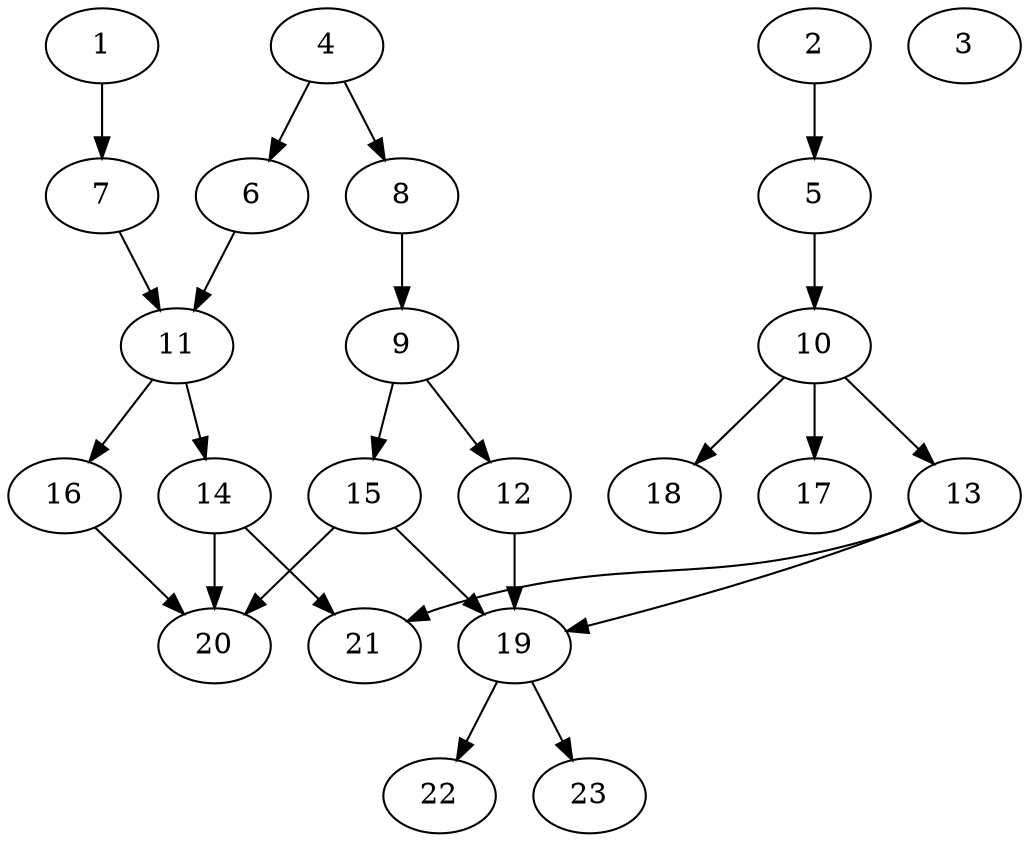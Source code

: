 // DAG (tier=2-normal, mode=compute, n=23, ccr=0.369, fat=0.538, density=0.402, regular=0.556, jump=0.112, mindata=524288, maxdata=8388608)
// DAG automatically generated by daggen at Sun Aug 24 16:33:33 2025
// /home/ermia/Project/Environments/daggen/bin/daggen --dot --ccr 0.369 --fat 0.538 --regular 0.556 --density 0.402 --jump 0.112 --mindata 524288 --maxdata 8388608 -n 23 
digraph G {
  1 [size="231616232997858144", alpha="0.05", expect_size="115808116498929072"]
  1 -> 7 [size ="249162629120000"]
  2 [size="68527223951323656", alpha="0.14", expect_size="34263611975661828"]
  2 -> 5 [size ="166788016898048"]
  3 [size="87713980575127699456", alpha="0.17", expect_size="43856990287563849728"]
  4 [size="1808472653461314", alpha="0.05", expect_size="904236326730657"]
  4 -> 6 [size ="39355624194048"]
  4 -> 8 [size ="39355624194048"]
  5 [size="75255782236286353408", alpha="0.12", expect_size="37627891118143176704"]
  5 -> 10 [size ="142599029522432"]
  6 [size="8667444772129950", alpha="0.03", expect_size="4333722386064975"]
  6 -> 11 [size ="5530978353152"]
  7 [size="65323840412779020288", alpha="0.14", expect_size="32661920206389510144"]
  7 -> 11 [size ="129759090573312"]
  8 [size="614102982012366336", alpha="0.06", expect_size="307051491006183168"]
  8 -> 9 [size ="249986231042048"]
  9 [size="18503770073625228", alpha="0.12", expect_size="9251885036812614"]
  9 -> 12 [size ="8338351849472"]
  9 -> 15 [size ="8338351849472"]
  10 [size="403114373662644371456", alpha="0.07", expect_size="201557186831322185728"]
  10 -> 13 [size ="436558226259968"]
  10 -> 17 [size ="436558226259968"]
  10 -> 18 [size ="436558226259968"]
  11 [size="100211833364539244544", alpha="0.15", expect_size="50105916682269622272"]
  11 -> 14 [size ="172598092627968"]
  11 -> 16 [size ="172598092627968"]
  12 [size="8926309828198400", alpha="0.01", expect_size="4463154914099200"]
  12 -> 19 [size ="219902325555200"]
  13 [size="80845414023582800", alpha="0.11", expect_size="40422707011791400"]
  13 -> 19 [size ="172521999564800"]
  13 -> 21 [size ="172521999564800"]
  14 [size="153781139931169554432", alpha="0.01", expect_size="76890569965584777216"]
  14 -> 20 [size ="229628278996992"]
  14 -> 21 [size ="229628278996992"]
  15 [size="7655511999114823", alpha="0.08", expect_size="3827755999557411"]
  15 -> 19 [size ="326213637767168"]
  15 -> 20 [size ="326213637767168"]
  16 [size="239684628872273", alpha="0.04", expect_size="119842314436136"]
  16 -> 20 [size ="15767571529728"]
  17 [size="466404693100619136", alpha="0.17", expect_size="233202346550309568"]
  18 [size="59291261284844044288", alpha="0.19", expect_size="29645630642422022144"]
  19 [size="17772566972802410", alpha="0.11", expect_size="8886283486401205"]
  19 -> 22 [size ="532718223884288"]
  19 -> 23 [size ="532718223884288"]
  20 [size="509546330062848000", alpha="0.11", expect_size="254773165031424000"]
  21 [size="370123030763795712", alpha="0.07", expect_size="185061515381897856"]
  22 [size="227686769587840288", alpha="0.02", expect_size="113843384793920144"]
  23 [size="221846866490699", alpha="0.04", expect_size="110923433245349"]
}